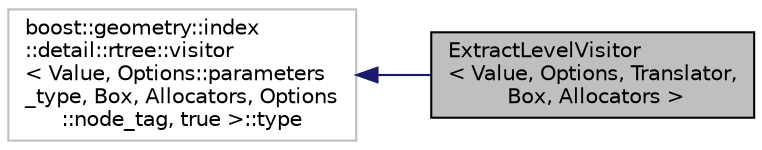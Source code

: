 digraph "ExtractLevelVisitor&lt; Value, Options, Translator, Box, Allocators &gt;"
{
 // LATEX_PDF_SIZE
  edge [fontname="Helvetica",fontsize="10",labelfontname="Helvetica",labelfontsize="10"];
  node [fontname="Helvetica",fontsize="10",shape=record];
  rankdir="LR";
  Node1 [label="ExtractLevelVisitor\l\< Value, Options, Translator,\l Box, Allocators \>",height=0.2,width=0.4,color="black", fillcolor="grey75", style="filled", fontcolor="black",tooltip=" "];
  Node2 -> Node1 [dir="back",color="midnightblue",fontsize="10",style="solid",fontname="Helvetica"];
  Node2 [label="boost::geometry::index\l::detail::rtree::visitor\l\< Value, Options::parameters\l_type, Box, Allocators, Options\l::node_tag, true \>::type",height=0.2,width=0.4,color="grey75", fillcolor="white", style="filled",tooltip=" "];
}
